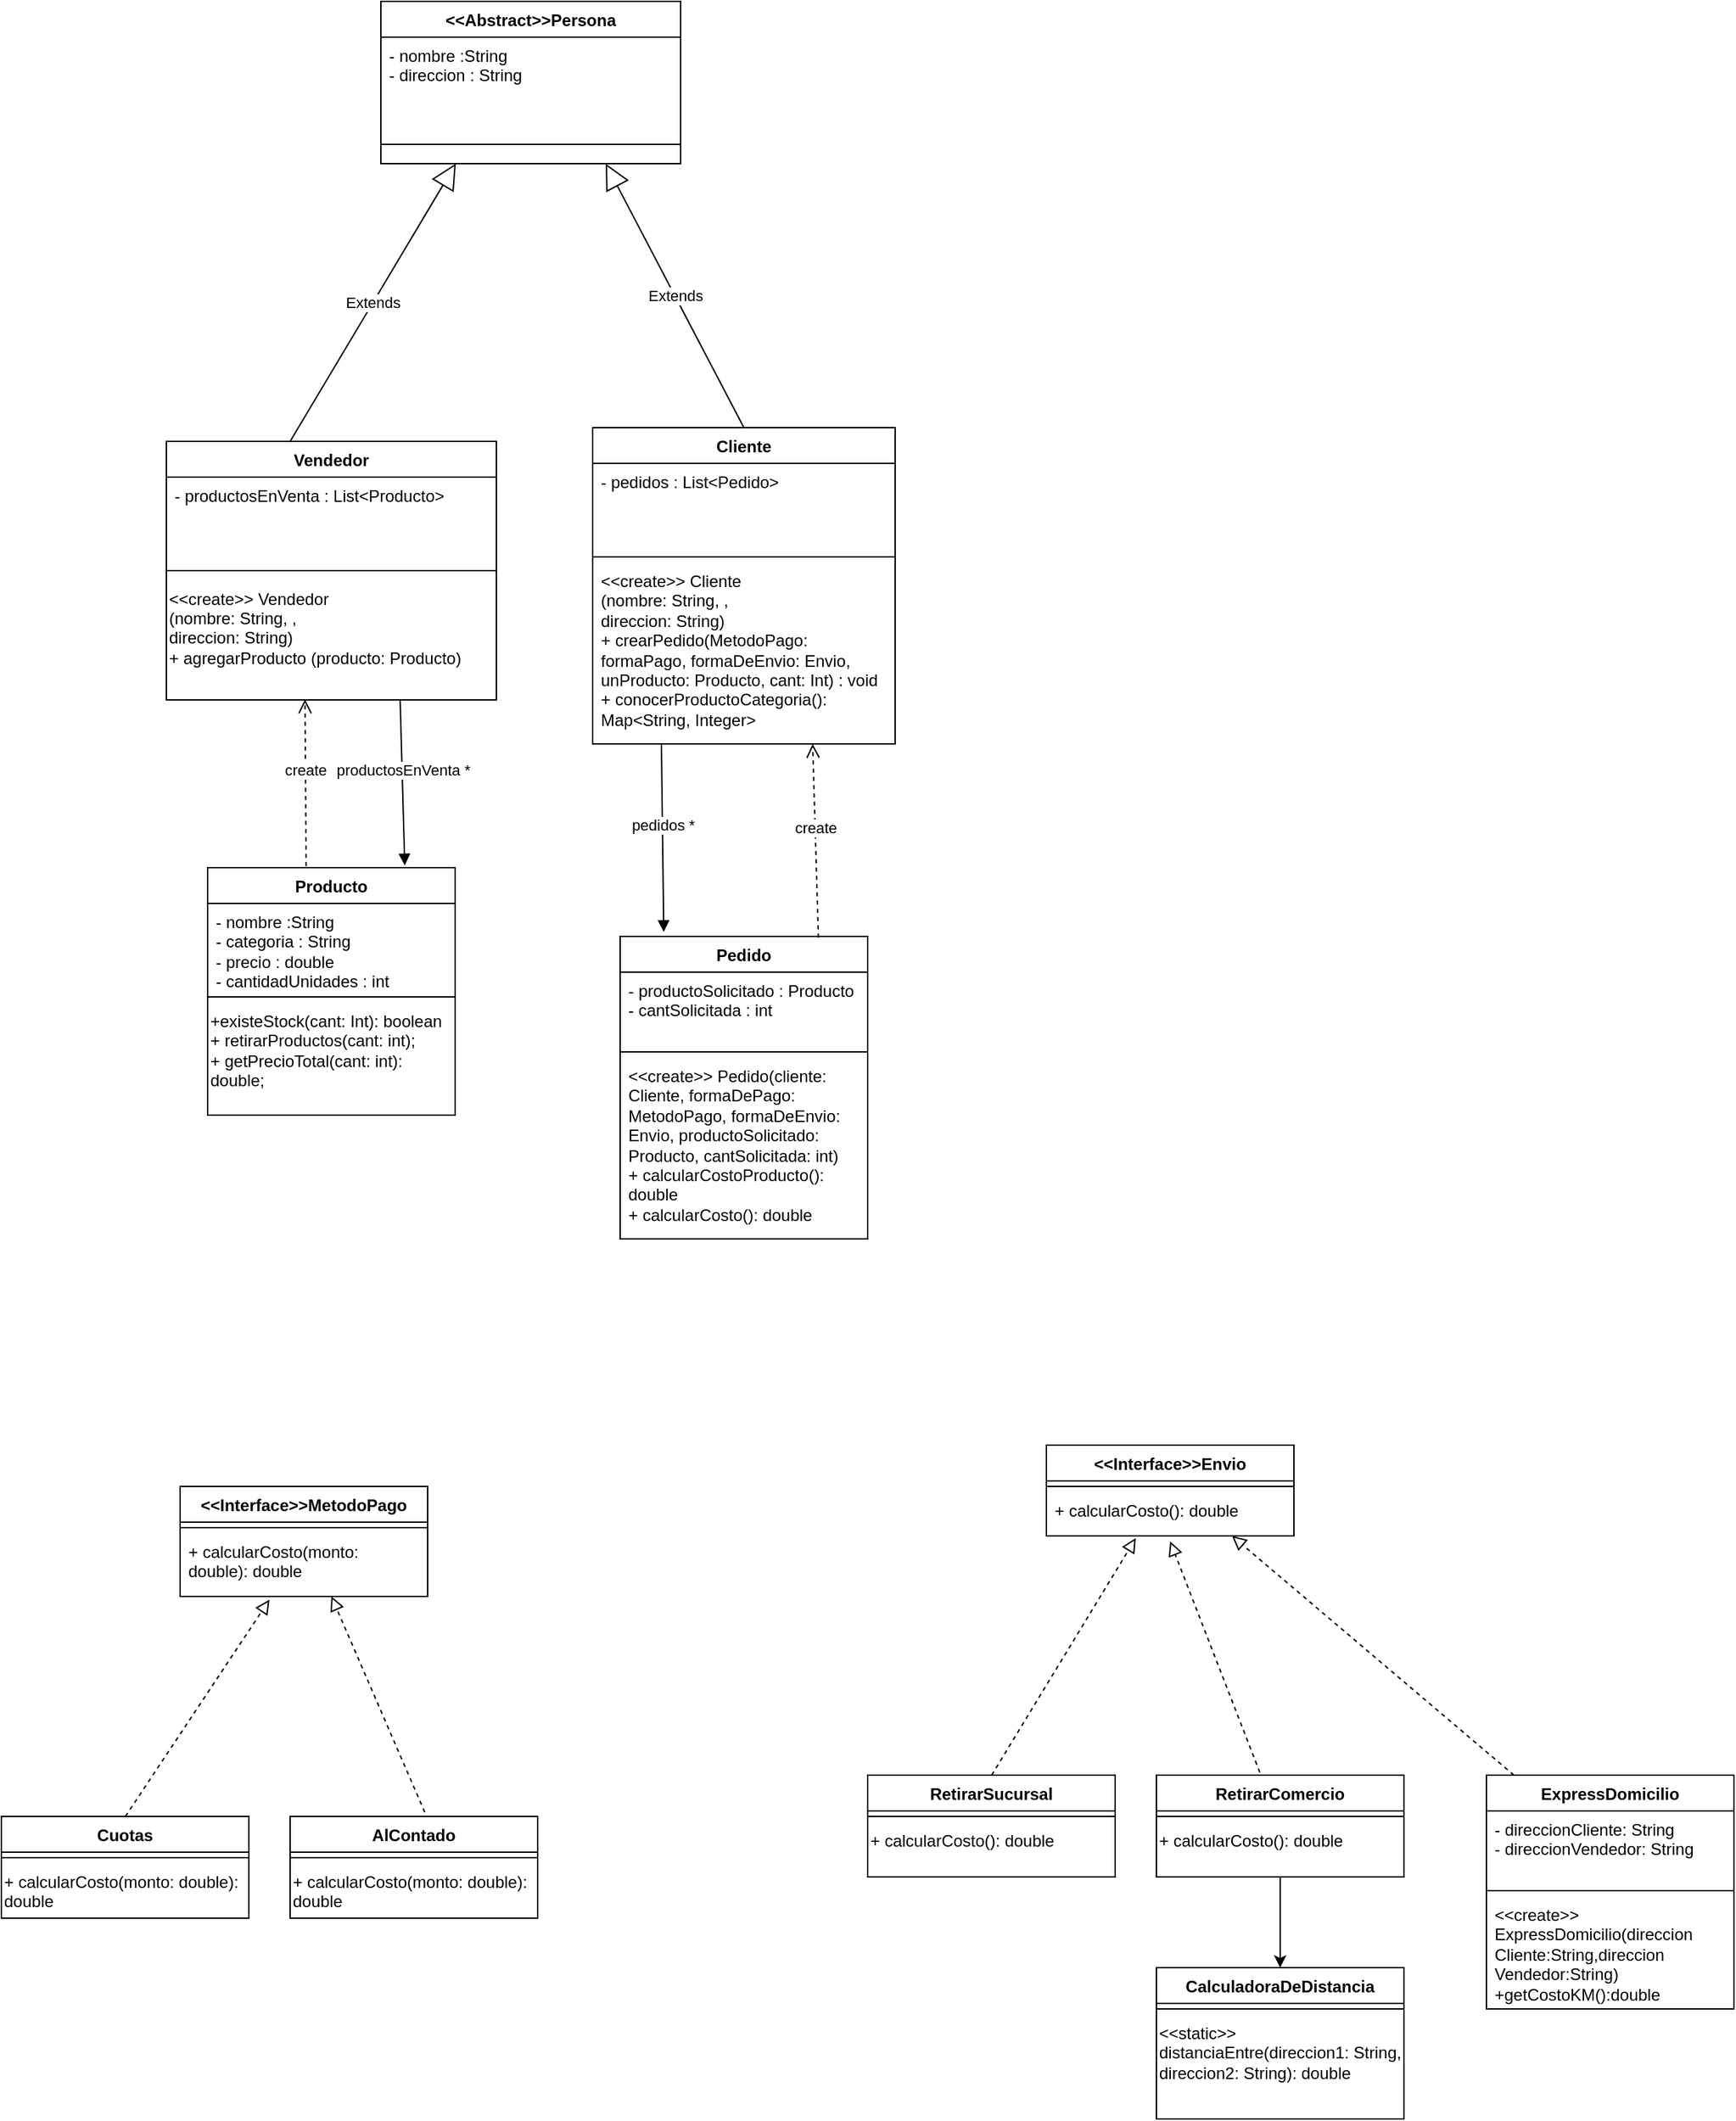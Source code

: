 <mxfile version="24.8.4">
  <diagram name="Page-1" id="Q8XXpIj9l2ZmjCHqsJ5m">
    <mxGraphModel dx="1434" dy="773" grid="1" gridSize="10" guides="1" tooltips="1" connect="1" arrows="1" fold="1" page="1" pageScale="1" pageWidth="1400" pageHeight="850" math="0" shadow="0">
      <root>
        <mxCell id="0" />
        <mxCell id="1" parent="0" />
        <mxCell id="-veU9qJLNlzz8U-IbR3Y-1" value="Vendedor" style="swimlane;fontStyle=1;align=center;verticalAlign=top;childLayout=stackLayout;horizontal=1;startSize=26;horizontalStack=0;resizeParent=1;resizeParentMax=0;resizeLast=0;collapsible=1;marginBottom=0;whiteSpace=wrap;html=1;" parent="1" vertex="1">
          <mxGeometry x="160" y="390" width="240" height="188" as="geometry" />
        </mxCell>
        <mxCell id="rAGmqaZjJyk7b_XVC86M-1" value="Extends" style="endArrow=block;endSize=16;endFill=0;html=1;rounded=0;entryX=0.25;entryY=1;entryDx=0;entryDy=0;" edge="1" parent="-veU9qJLNlzz8U-IbR3Y-1" target="-veU9qJLNlzz8U-IbR3Y-9">
          <mxGeometry width="160" relative="1" as="geometry">
            <mxPoint x="90" as="sourcePoint" />
            <mxPoint x="210" y="-150" as="targetPoint" />
          </mxGeometry>
        </mxCell>
        <mxCell id="-veU9qJLNlzz8U-IbR3Y-2" value="&lt;div&gt;- productosEnVenta : List&amp;lt;Producto&amp;gt;&lt;br&gt;&lt;/div&gt;" style="text;strokeColor=none;fillColor=none;align=left;verticalAlign=top;spacingLeft=4;spacingRight=4;overflow=hidden;rotatable=0;points=[[0,0.5],[1,0.5]];portConstraint=eastwest;whiteSpace=wrap;html=1;" parent="-veU9qJLNlzz8U-IbR3Y-1" vertex="1">
          <mxGeometry y="26" width="240" height="64" as="geometry" />
        </mxCell>
        <mxCell id="-veU9qJLNlzz8U-IbR3Y-3" value="" style="line;strokeWidth=1;fillColor=none;align=left;verticalAlign=middle;spacingTop=-1;spacingLeft=3;spacingRight=3;rotatable=0;labelPosition=right;points=[];portConstraint=eastwest;strokeColor=inherit;" parent="-veU9qJLNlzz8U-IbR3Y-1" vertex="1">
          <mxGeometry y="90" width="240" height="8" as="geometry" />
        </mxCell>
        <mxCell id="rAGmqaZjJyk7b_XVC86M-4" value="&lt;div&gt;&amp;lt;&amp;lt;create&amp;gt;&amp;gt; Vendedor&amp;nbsp;&lt;/div&gt;&lt;div&gt;(nombre: String, ,&amp;nbsp;&lt;/div&gt;&lt;div&gt;direccion: String)&lt;/div&gt;&lt;div&gt;+ agregarProducto (producto: Producto)&lt;br&gt;&lt;/div&gt;&lt;div&gt;&lt;br&gt;&lt;/div&gt;" style="text;html=1;align=left;verticalAlign=middle;resizable=0;points=[];autosize=1;strokeColor=none;fillColor=none;" vertex="1" parent="-veU9qJLNlzz8U-IbR3Y-1">
          <mxGeometry y="98" width="240" height="90" as="geometry" />
        </mxCell>
        <mxCell id="-veU9qJLNlzz8U-IbR3Y-5" value="Producto" style="swimlane;fontStyle=1;align=center;verticalAlign=top;childLayout=stackLayout;horizontal=1;startSize=26;horizontalStack=0;resizeParent=1;resizeParentMax=0;resizeLast=0;collapsible=1;marginBottom=0;whiteSpace=wrap;html=1;" parent="1" vertex="1">
          <mxGeometry x="190" y="700" width="180" height="180" as="geometry" />
        </mxCell>
        <mxCell id="rAGmqaZjJyk7b_XVC86M-11" value="create" style="html=1;verticalAlign=bottom;endArrow=open;dashed=1;endSize=8;curved=0;rounded=0;entryX=0.42;entryY=0.996;entryDx=0;entryDy=0;entryPerimeter=0;exitX=0.347;exitY=1.015;exitDx=0;exitDy=0;exitPerimeter=0;" edge="1" parent="-veU9qJLNlzz8U-IbR3Y-5" target="rAGmqaZjJyk7b_XVC86M-4">
          <mxGeometry relative="1" as="geometry">
            <mxPoint x="71.62" y="-1.17" as="sourcePoint" />
            <mxPoint x="70.0" y="117.18" as="targetPoint" />
          </mxGeometry>
        </mxCell>
        <mxCell id="-veU9qJLNlzz8U-IbR3Y-6" value="&lt;div&gt;- nombre :String&lt;/div&gt;&lt;div&gt;- categoria : String&lt;/div&gt;&lt;div&gt;- precio : double&lt;/div&gt;&lt;div&gt;- cantidadUnidades : int&lt;/div&gt;" style="text;strokeColor=none;fillColor=none;align=left;verticalAlign=top;spacingLeft=4;spacingRight=4;overflow=hidden;rotatable=0;points=[[0,0.5],[1,0.5]];portConstraint=eastwest;whiteSpace=wrap;html=1;" parent="-veU9qJLNlzz8U-IbR3Y-5" vertex="1">
          <mxGeometry y="26" width="180" height="64" as="geometry" />
        </mxCell>
        <mxCell id="-veU9qJLNlzz8U-IbR3Y-7" value="" style="line;strokeWidth=1;fillColor=none;align=left;verticalAlign=middle;spacingTop=-1;spacingLeft=3;spacingRight=3;rotatable=0;labelPosition=right;points=[];portConstraint=eastwest;strokeColor=inherit;" parent="-veU9qJLNlzz8U-IbR3Y-5" vertex="1">
          <mxGeometry y="90" width="180" height="8" as="geometry" />
        </mxCell>
        <mxCell id="rAGmqaZjJyk7b_XVC86M-5" value="&lt;div&gt;+existeStock(cant: Int): boolean&lt;br&gt;&lt;/div&gt;&lt;div&gt;+ retirarProductos(cant: int);&lt;/div&gt;+ getPrecioTotal(cant: int): double;" style="text;whiteSpace=wrap;html=1;" vertex="1" parent="-veU9qJLNlzz8U-IbR3Y-5">
          <mxGeometry y="98" width="180" height="82" as="geometry" />
        </mxCell>
        <mxCell id="-veU9qJLNlzz8U-IbR3Y-9" value="&amp;lt;&amp;lt;Abstract&amp;gt;&amp;gt;Persona" style="swimlane;fontStyle=1;align=center;verticalAlign=top;childLayout=stackLayout;horizontal=1;startSize=26;horizontalStack=0;resizeParent=1;resizeParentMax=0;resizeLast=0;collapsible=1;marginBottom=0;whiteSpace=wrap;html=1;" parent="1" vertex="1">
          <mxGeometry x="316" y="70" width="218" height="118" as="geometry" />
        </mxCell>
        <mxCell id="-veU9qJLNlzz8U-IbR3Y-10" value="&lt;div&gt;- nombre :String&lt;/div&gt;&lt;div&gt;- direccion : String&lt;/div&gt;" style="text;strokeColor=none;fillColor=none;align=left;verticalAlign=top;spacingLeft=4;spacingRight=4;overflow=hidden;rotatable=0;points=[[0,0.5],[1,0.5]];portConstraint=eastwest;whiteSpace=wrap;html=1;" parent="-veU9qJLNlzz8U-IbR3Y-9" vertex="1">
          <mxGeometry y="26" width="218" height="64" as="geometry" />
        </mxCell>
        <mxCell id="-veU9qJLNlzz8U-IbR3Y-11" value="" style="line;strokeWidth=1;fillColor=none;align=left;verticalAlign=middle;spacingTop=-1;spacingLeft=3;spacingRight=3;rotatable=0;labelPosition=right;points=[];portConstraint=eastwest;strokeColor=inherit;" parent="-veU9qJLNlzz8U-IbR3Y-9" vertex="1">
          <mxGeometry y="90" width="218" height="28" as="geometry" />
        </mxCell>
        <mxCell id="-veU9qJLNlzz8U-IbR3Y-13" value="Cliente" style="swimlane;fontStyle=1;align=center;verticalAlign=top;childLayout=stackLayout;horizontal=1;startSize=26;horizontalStack=0;resizeParent=1;resizeParentMax=0;resizeLast=0;collapsible=1;marginBottom=0;whiteSpace=wrap;html=1;" parent="1" vertex="1">
          <mxGeometry x="470" y="380" width="220" height="230" as="geometry" />
        </mxCell>
        <mxCell id="-veU9qJLNlzz8U-IbR3Y-14" value="&lt;div&gt;- pedidos : List&amp;lt;Pedido&amp;gt;&lt;br&gt;&lt;/div&gt;" style="text;strokeColor=none;fillColor=none;align=left;verticalAlign=top;spacingLeft=4;spacingRight=4;overflow=hidden;rotatable=0;points=[[0,0.5],[1,0.5]];portConstraint=eastwest;whiteSpace=wrap;html=1;" parent="-veU9qJLNlzz8U-IbR3Y-13" vertex="1">
          <mxGeometry y="26" width="220" height="64" as="geometry" />
        </mxCell>
        <mxCell id="-veU9qJLNlzz8U-IbR3Y-15" value="" style="line;strokeWidth=1;fillColor=none;align=left;verticalAlign=middle;spacingTop=-1;spacingLeft=3;spacingRight=3;rotatable=0;labelPosition=right;points=[];portConstraint=eastwest;strokeColor=inherit;" parent="-veU9qJLNlzz8U-IbR3Y-13" vertex="1">
          <mxGeometry y="90" width="220" height="8" as="geometry" />
        </mxCell>
        <mxCell id="-veU9qJLNlzz8U-IbR3Y-16" value="&lt;div&gt;&lt;div&gt;&amp;lt;&amp;lt;create&amp;gt;&amp;gt; Cliente&lt;/div&gt;&lt;div&gt;(nombre: String, ,&amp;nbsp;&lt;/div&gt;&lt;div&gt;direccion: String)&lt;/div&gt;+ crearPedido(MetodoPago: formaPago, formaDeEnvio: Envio, unProducto: Producto, cant: Int) : void&lt;/div&gt;&lt;div&gt;+ conocerProductoCategoria(): Map&amp;lt;String, Integer&amp;gt;&lt;br&gt;&lt;/div&gt;" style="text;strokeColor=none;fillColor=none;align=left;verticalAlign=top;spacingLeft=4;spacingRight=4;overflow=hidden;rotatable=0;points=[[0,0.5],[1,0.5]];portConstraint=eastwest;whiteSpace=wrap;html=1;" parent="-veU9qJLNlzz8U-IbR3Y-13" vertex="1">
          <mxGeometry y="98" width="220" height="132" as="geometry" />
        </mxCell>
        <mxCell id="-veU9qJLNlzz8U-IbR3Y-17" value="Pedido" style="swimlane;fontStyle=1;align=center;verticalAlign=top;childLayout=stackLayout;horizontal=1;startSize=26;horizontalStack=0;resizeParent=1;resizeParentMax=0;resizeLast=0;collapsible=1;marginBottom=0;whiteSpace=wrap;html=1;" parent="1" vertex="1">
          <mxGeometry x="490" y="750" width="180" height="220" as="geometry" />
        </mxCell>
        <mxCell id="-veU9qJLNlzz8U-IbR3Y-18" value="&lt;div&gt;- productoSolicitado : Producto&lt;/div&gt;&lt;div&gt;- cantSolicitada : int&lt;br&gt;&lt;/div&gt;" style="text;strokeColor=none;fillColor=none;align=left;verticalAlign=top;spacingLeft=4;spacingRight=4;overflow=hidden;rotatable=0;points=[[0,0.5],[1,0.5]];portConstraint=eastwest;whiteSpace=wrap;html=1;" parent="-veU9qJLNlzz8U-IbR3Y-17" vertex="1">
          <mxGeometry y="26" width="180" height="54" as="geometry" />
        </mxCell>
        <mxCell id="-veU9qJLNlzz8U-IbR3Y-19" value="" style="line;strokeWidth=1;fillColor=none;align=left;verticalAlign=middle;spacingTop=-1;spacingLeft=3;spacingRight=3;rotatable=0;labelPosition=right;points=[];portConstraint=eastwest;strokeColor=inherit;" parent="-veU9qJLNlzz8U-IbR3Y-17" vertex="1">
          <mxGeometry y="80" width="180" height="8" as="geometry" />
        </mxCell>
        <mxCell id="-veU9qJLNlzz8U-IbR3Y-20" value="&amp;lt;&amp;lt;create&amp;gt;&amp;gt; Pedido(cliente: Cliente, formaDePago: MetodoPago, formaDeEnvio: Envio, productoSolicitado: Producto, cantSolicitada: int)&lt;br&gt;+ calcularCostoProducto(): double&lt;br&gt;+ calcularCosto(): double" style="text;strokeColor=none;fillColor=none;align=left;verticalAlign=top;spacingLeft=4;spacingRight=4;overflow=hidden;rotatable=0;points=[[0,0.5],[1,0.5]];portConstraint=eastwest;whiteSpace=wrap;html=1;" parent="-veU9qJLNlzz8U-IbR3Y-17" vertex="1">
          <mxGeometry y="88" width="180" height="132" as="geometry" />
        </mxCell>
        <mxCell id="rAGmqaZjJyk7b_XVC86M-2" value="Extends" style="endArrow=block;endSize=16;endFill=0;html=1;rounded=0;exitX=0.5;exitY=0;exitDx=0;exitDy=0;entryX=0.75;entryY=1;entryDx=0;entryDy=0;" edge="1" parent="1" source="-veU9qJLNlzz8U-IbR3Y-13" target="-veU9qJLNlzz8U-IbR3Y-9">
          <mxGeometry width="160" relative="1" as="geometry">
            <mxPoint x="570" y="410" as="sourcePoint" />
            <mxPoint x="470" y="240" as="targetPoint" />
          </mxGeometry>
        </mxCell>
        <mxCell id="rAGmqaZjJyk7b_XVC86M-6" value="pedidos *" style="html=1;verticalAlign=bottom;endArrow=block;curved=0;rounded=0;entryX=0.454;entryY=-0.012;entryDx=0;entryDy=0;entryPerimeter=0;" edge="1" parent="1">
          <mxGeometry width="80" relative="1" as="geometry">
            <mxPoint x="520" y="610" as="sourcePoint" />
            <mxPoint x="521.72" y="746.76" as="targetPoint" />
          </mxGeometry>
        </mxCell>
        <mxCell id="rAGmqaZjJyk7b_XVC86M-10" value="productosEnVenta *" style="html=1;verticalAlign=bottom;endArrow=block;curved=0;rounded=0;entryX=0.352;entryY=-0.007;entryDx=0;entryDy=0;entryPerimeter=0;" edge="1" parent="1">
          <mxGeometry width="80" relative="1" as="geometry">
            <mxPoint x="330" y="578" as="sourcePoint" />
            <mxPoint x="333.36" y="698.39" as="targetPoint" />
          </mxGeometry>
        </mxCell>
        <mxCell id="rAGmqaZjJyk7b_XVC86M-12" value="create" style="html=1;verticalAlign=bottom;endArrow=open;dashed=1;endSize=8;curved=0;rounded=0;entryX=0.42;entryY=0.996;entryDx=0;entryDy=0;entryPerimeter=0;exitX=0.801;exitY=0.004;exitDx=0;exitDy=0;exitPerimeter=0;" edge="1" parent="1" source="-veU9qJLNlzz8U-IbR3Y-17">
          <mxGeometry relative="1" as="geometry">
            <mxPoint x="630.62" y="730.83" as="sourcePoint" />
            <mxPoint x="630.0" y="610" as="targetPoint" />
          </mxGeometry>
        </mxCell>
        <mxCell id="rAGmqaZjJyk7b_XVC86M-13" value="&amp;lt;&amp;lt;Interface&amp;gt;&amp;gt;Envio" style="swimlane;fontStyle=1;align=center;verticalAlign=top;childLayout=stackLayout;horizontal=1;startSize=26;horizontalStack=0;resizeParent=1;resizeParentMax=0;resizeLast=0;collapsible=1;marginBottom=0;whiteSpace=wrap;html=1;" vertex="1" parent="1">
          <mxGeometry x="800" y="1120" width="180" height="66" as="geometry" />
        </mxCell>
        <mxCell id="rAGmqaZjJyk7b_XVC86M-15" value="" style="line;strokeWidth=1;fillColor=none;align=left;verticalAlign=middle;spacingTop=-1;spacingLeft=3;spacingRight=3;rotatable=0;labelPosition=right;points=[];portConstraint=eastwest;strokeColor=inherit;" vertex="1" parent="rAGmqaZjJyk7b_XVC86M-13">
          <mxGeometry y="26" width="180" height="8" as="geometry" />
        </mxCell>
        <mxCell id="rAGmqaZjJyk7b_XVC86M-16" value="+ calcularCosto(): double" style="text;strokeColor=none;fillColor=none;align=left;verticalAlign=top;spacingLeft=4;spacingRight=4;overflow=hidden;rotatable=0;points=[[0,0.5],[1,0.5]];portConstraint=eastwest;whiteSpace=wrap;html=1;" vertex="1" parent="rAGmqaZjJyk7b_XVC86M-13">
          <mxGeometry y="34" width="180" height="32" as="geometry" />
        </mxCell>
        <mxCell id="rAGmqaZjJyk7b_XVC86M-18" value="ExpressDomicilio" style="swimlane;fontStyle=1;align=center;verticalAlign=top;childLayout=stackLayout;horizontal=1;startSize=26;horizontalStack=0;resizeParent=1;resizeParentMax=0;resizeLast=0;collapsible=1;marginBottom=0;whiteSpace=wrap;html=1;" vertex="1" parent="1">
          <mxGeometry x="1120" y="1360" width="180" height="170" as="geometry" />
        </mxCell>
        <mxCell id="rAGmqaZjJyk7b_XVC86M-19" value="&lt;div&gt;- direccionCliente: String&lt;/div&gt;&lt;div&gt;- direccionVendedor: String&lt;br&gt;&lt;/div&gt;" style="text;strokeColor=none;fillColor=none;align=left;verticalAlign=top;spacingLeft=4;spacingRight=4;overflow=hidden;rotatable=0;points=[[0,0.5],[1,0.5]];portConstraint=eastwest;whiteSpace=wrap;html=1;" vertex="1" parent="rAGmqaZjJyk7b_XVC86M-18">
          <mxGeometry y="26" width="180" height="54" as="geometry" />
        </mxCell>
        <mxCell id="rAGmqaZjJyk7b_XVC86M-20" value="" style="line;strokeWidth=1;fillColor=none;align=left;verticalAlign=middle;spacingTop=-1;spacingLeft=3;spacingRight=3;rotatable=0;labelPosition=right;points=[];portConstraint=eastwest;strokeColor=inherit;" vertex="1" parent="rAGmqaZjJyk7b_XVC86M-18">
          <mxGeometry y="80" width="180" height="8" as="geometry" />
        </mxCell>
        <mxCell id="rAGmqaZjJyk7b_XVC86M-21" value="&lt;div&gt;&amp;lt;&amp;lt;create&amp;gt;&amp;gt; ExpressDomicilio(direccion&lt;/div&gt;&lt;div&gt;Cliente:String,direccion&lt;/div&gt;&lt;div&gt;Vendedor:String)&lt;/div&gt;&lt;div&gt;+getCostoKM():double&lt;/div&gt;" style="text;strokeColor=none;fillColor=none;align=left;verticalAlign=top;spacingLeft=4;spacingRight=4;overflow=hidden;rotatable=0;points=[[0,0.5],[1,0.5]];portConstraint=eastwest;whiteSpace=wrap;html=1;" vertex="1" parent="rAGmqaZjJyk7b_XVC86M-18">
          <mxGeometry y="88" width="180" height="82" as="geometry" />
        </mxCell>
        <mxCell id="rAGmqaZjJyk7b_XVC86M-22" value="RetirarComercio" style="swimlane;fontStyle=1;align=center;verticalAlign=top;childLayout=stackLayout;horizontal=1;startSize=26;horizontalStack=0;resizeParent=1;resizeParentMax=0;resizeLast=0;collapsible=1;marginBottom=0;whiteSpace=wrap;html=1;" vertex="1" parent="1">
          <mxGeometry x="880" y="1360" width="180" height="74" as="geometry">
            <mxRectangle x="230" y="1270" width="130" height="30" as="alternateBounds" />
          </mxGeometry>
        </mxCell>
        <mxCell id="rAGmqaZjJyk7b_XVC86M-24" value="" style="line;strokeWidth=1;fillColor=none;align=left;verticalAlign=middle;spacingTop=-1;spacingLeft=3;spacingRight=3;rotatable=0;labelPosition=right;points=[];portConstraint=eastwest;strokeColor=inherit;" vertex="1" parent="rAGmqaZjJyk7b_XVC86M-22">
          <mxGeometry y="26" width="180" height="8" as="geometry" />
        </mxCell>
        <mxCell id="rAGmqaZjJyk7b_XVC86M-26" value="+ calcularCosto(): double" style="text;whiteSpace=wrap;html=1;" vertex="1" parent="rAGmqaZjJyk7b_XVC86M-22">
          <mxGeometry y="34" width="180" height="40" as="geometry" />
        </mxCell>
        <mxCell id="rAGmqaZjJyk7b_XVC86M-27" value="RetirarSucursal" style="swimlane;fontStyle=1;align=center;verticalAlign=top;childLayout=stackLayout;horizontal=1;startSize=26;horizontalStack=0;resizeParent=1;resizeParentMax=0;resizeLast=0;collapsible=1;marginBottom=0;whiteSpace=wrap;html=1;" vertex="1" parent="1">
          <mxGeometry x="670" y="1360" width="180" height="74" as="geometry" />
        </mxCell>
        <mxCell id="rAGmqaZjJyk7b_XVC86M-28" value="" style="line;strokeWidth=1;fillColor=none;align=left;verticalAlign=middle;spacingTop=-1;spacingLeft=3;spacingRight=3;rotatable=0;labelPosition=right;points=[];portConstraint=eastwest;strokeColor=inherit;" vertex="1" parent="rAGmqaZjJyk7b_XVC86M-27">
          <mxGeometry y="26" width="180" height="8" as="geometry" />
        </mxCell>
        <mxCell id="rAGmqaZjJyk7b_XVC86M-29" value="+ calcularCosto(): double" style="text;whiteSpace=wrap;html=1;" vertex="1" parent="rAGmqaZjJyk7b_XVC86M-27">
          <mxGeometry y="34" width="180" height="40" as="geometry" />
        </mxCell>
        <mxCell id="rAGmqaZjJyk7b_XVC86M-30" value="" style="html=1;verticalAlign=bottom;endArrow=block;dashed=1;endSize=8;curved=0;rounded=0;entryX=0.361;entryY=1.052;entryDx=0;entryDy=0;entryPerimeter=0;exitX=0.347;exitY=1.015;exitDx=0;exitDy=0;exitPerimeter=0;endFill=0;" edge="1" parent="1" target="rAGmqaZjJyk7b_XVC86M-16">
          <mxGeometry relative="1" as="geometry">
            <mxPoint x="760.2" y="1360" as="sourcePoint" />
            <mxPoint x="759.58" y="1239.17" as="targetPoint" />
          </mxGeometry>
        </mxCell>
        <mxCell id="rAGmqaZjJyk7b_XVC86M-31" value="" style="html=1;verticalAlign=bottom;endArrow=block;dashed=1;endSize=8;curved=0;rounded=0;exitX=0.347;exitY=1.015;exitDx=0;exitDy=0;exitPerimeter=0;endFill=0;" edge="1" parent="1">
          <mxGeometry relative="1" as="geometry">
            <mxPoint x="955.2" y="1358" as="sourcePoint" />
            <mxPoint x="890" y="1190" as="targetPoint" />
          </mxGeometry>
        </mxCell>
        <mxCell id="rAGmqaZjJyk7b_XVC86M-32" value="" style="html=1;verticalAlign=bottom;endArrow=block;dashed=1;endSize=8;curved=0;rounded=0;exitX=0.347;exitY=1.015;exitDx=0;exitDy=0;exitPerimeter=0;entryX=0.75;entryY=1;entryDx=0;entryDy=0;endFill=0;" edge="1" parent="1" target="rAGmqaZjJyk7b_XVC86M-13">
          <mxGeometry relative="1" as="geometry">
            <mxPoint x="1140" y="1360" as="sourcePoint" />
            <mxPoint x="1074.8" y="1192" as="targetPoint" />
          </mxGeometry>
        </mxCell>
        <mxCell id="rAGmqaZjJyk7b_XVC86M-33" value="&amp;lt;&amp;lt;Interface&amp;gt;&amp;gt;MetodoPago" style="swimlane;fontStyle=1;align=center;verticalAlign=top;childLayout=stackLayout;horizontal=1;startSize=26;horizontalStack=0;resizeParent=1;resizeParentMax=0;resizeLast=0;collapsible=1;marginBottom=0;whiteSpace=wrap;html=1;" vertex="1" parent="1">
          <mxGeometry x="170" y="1150" width="180" height="80" as="geometry" />
        </mxCell>
        <mxCell id="rAGmqaZjJyk7b_XVC86M-34" value="" style="line;strokeWidth=1;fillColor=none;align=left;verticalAlign=middle;spacingTop=-1;spacingLeft=3;spacingRight=3;rotatable=0;labelPosition=right;points=[];portConstraint=eastwest;strokeColor=inherit;" vertex="1" parent="rAGmqaZjJyk7b_XVC86M-33">
          <mxGeometry y="26" width="180" height="8" as="geometry" />
        </mxCell>
        <mxCell id="rAGmqaZjJyk7b_XVC86M-35" value="+ calcularCosto(monto: double): double" style="text;strokeColor=none;fillColor=none;align=left;verticalAlign=top;spacingLeft=4;spacingRight=4;overflow=hidden;rotatable=0;points=[[0,0.5],[1,0.5]];portConstraint=eastwest;whiteSpace=wrap;html=1;" vertex="1" parent="rAGmqaZjJyk7b_XVC86M-33">
          <mxGeometry y="34" width="180" height="46" as="geometry" />
        </mxCell>
        <mxCell id="rAGmqaZjJyk7b_XVC86M-40" value="AlContado" style="swimlane;fontStyle=1;align=center;verticalAlign=top;childLayout=stackLayout;horizontal=1;startSize=26;horizontalStack=0;resizeParent=1;resizeParentMax=0;resizeLast=0;collapsible=1;marginBottom=0;whiteSpace=wrap;html=1;" vertex="1" parent="1">
          <mxGeometry x="250" y="1390" width="180" height="74" as="geometry">
            <mxRectangle x="230" y="1270" width="130" height="30" as="alternateBounds" />
          </mxGeometry>
        </mxCell>
        <mxCell id="rAGmqaZjJyk7b_XVC86M-41" value="" style="line;strokeWidth=1;fillColor=none;align=left;verticalAlign=middle;spacingTop=-1;spacingLeft=3;spacingRight=3;rotatable=0;labelPosition=right;points=[];portConstraint=eastwest;strokeColor=inherit;" vertex="1" parent="rAGmqaZjJyk7b_XVC86M-40">
          <mxGeometry y="26" width="180" height="8" as="geometry" />
        </mxCell>
        <mxCell id="rAGmqaZjJyk7b_XVC86M-42" value="+ calcularCosto(monto: double): double" style="text;whiteSpace=wrap;html=1;" vertex="1" parent="rAGmqaZjJyk7b_XVC86M-40">
          <mxGeometry y="34" width="180" height="40" as="geometry" />
        </mxCell>
        <mxCell id="rAGmqaZjJyk7b_XVC86M-43" value="Cuotas" style="swimlane;fontStyle=1;align=center;verticalAlign=top;childLayout=stackLayout;horizontal=1;startSize=26;horizontalStack=0;resizeParent=1;resizeParentMax=0;resizeLast=0;collapsible=1;marginBottom=0;whiteSpace=wrap;html=1;" vertex="1" parent="1">
          <mxGeometry x="40" y="1390" width="180" height="74" as="geometry" />
        </mxCell>
        <mxCell id="rAGmqaZjJyk7b_XVC86M-44" value="" style="line;strokeWidth=1;fillColor=none;align=left;verticalAlign=middle;spacingTop=-1;spacingLeft=3;spacingRight=3;rotatable=0;labelPosition=right;points=[];portConstraint=eastwest;strokeColor=inherit;" vertex="1" parent="rAGmqaZjJyk7b_XVC86M-43">
          <mxGeometry y="26" width="180" height="8" as="geometry" />
        </mxCell>
        <mxCell id="rAGmqaZjJyk7b_XVC86M-45" value="+ calcularCosto(monto: double): double" style="text;whiteSpace=wrap;html=1;" vertex="1" parent="rAGmqaZjJyk7b_XVC86M-43">
          <mxGeometry y="34" width="180" height="40" as="geometry" />
        </mxCell>
        <mxCell id="rAGmqaZjJyk7b_XVC86M-46" value="" style="html=1;verticalAlign=bottom;endArrow=block;dashed=1;endSize=8;curved=0;rounded=0;entryX=0.361;entryY=1.052;entryDx=0;entryDy=0;entryPerimeter=0;exitX=0.347;exitY=1.015;exitDx=0;exitDy=0;exitPerimeter=0;endFill=0;" edge="1" parent="1" target="rAGmqaZjJyk7b_XVC86M-35">
          <mxGeometry relative="1" as="geometry">
            <mxPoint x="130.2" y="1390" as="sourcePoint" />
            <mxPoint x="129.58" y="1269.17" as="targetPoint" />
          </mxGeometry>
        </mxCell>
        <mxCell id="rAGmqaZjJyk7b_XVC86M-47" value="" style="html=1;verticalAlign=bottom;endArrow=block;dashed=1;endSize=8;curved=0;rounded=0;exitX=0.544;exitY=-0.041;exitDx=0;exitDy=0;exitPerimeter=0;endFill=0;" edge="1" parent="1" source="rAGmqaZjJyk7b_XVC86M-40">
          <mxGeometry relative="1" as="geometry">
            <mxPoint x="345.2" y="1398" as="sourcePoint" />
            <mxPoint x="280" y="1230" as="targetPoint" />
          </mxGeometry>
        </mxCell>
        <mxCell id="rAGmqaZjJyk7b_XVC86M-50" value="CalculadoraDeDistancia" style="swimlane;fontStyle=1;align=center;verticalAlign=top;childLayout=stackLayout;horizontal=1;startSize=26;horizontalStack=0;resizeParent=1;resizeParentMax=0;resizeLast=0;collapsible=1;marginBottom=0;whiteSpace=wrap;html=1;" vertex="1" parent="1">
          <mxGeometry x="880" y="1500" width="180" height="110" as="geometry">
            <mxRectangle x="230" y="1270" width="130" height="30" as="alternateBounds" />
          </mxGeometry>
        </mxCell>
        <mxCell id="rAGmqaZjJyk7b_XVC86M-51" value="" style="line;strokeWidth=1;fillColor=none;align=left;verticalAlign=middle;spacingTop=-1;spacingLeft=3;spacingRight=3;rotatable=0;labelPosition=right;points=[];portConstraint=eastwest;strokeColor=inherit;" vertex="1" parent="rAGmqaZjJyk7b_XVC86M-50">
          <mxGeometry y="26" width="180" height="8" as="geometry" />
        </mxCell>
        <mxCell id="rAGmqaZjJyk7b_XVC86M-52" value="&amp;lt;&amp;lt;static&amp;gt;&amp;gt; distanciaEntre(direccion1: String, direccion2: String): double" style="text;whiteSpace=wrap;html=1;" vertex="1" parent="rAGmqaZjJyk7b_XVC86M-50">
          <mxGeometry y="34" width="180" height="76" as="geometry" />
        </mxCell>
        <mxCell id="rAGmqaZjJyk7b_XVC86M-53" style="edgeStyle=orthogonalEdgeStyle;rounded=0;orthogonalLoop=1;jettySize=auto;html=1;entryX=0.5;entryY=0;entryDx=0;entryDy=0;" edge="1" parent="1" source="rAGmqaZjJyk7b_XVC86M-26" target="rAGmqaZjJyk7b_XVC86M-50">
          <mxGeometry relative="1" as="geometry" />
        </mxCell>
      </root>
    </mxGraphModel>
  </diagram>
</mxfile>
